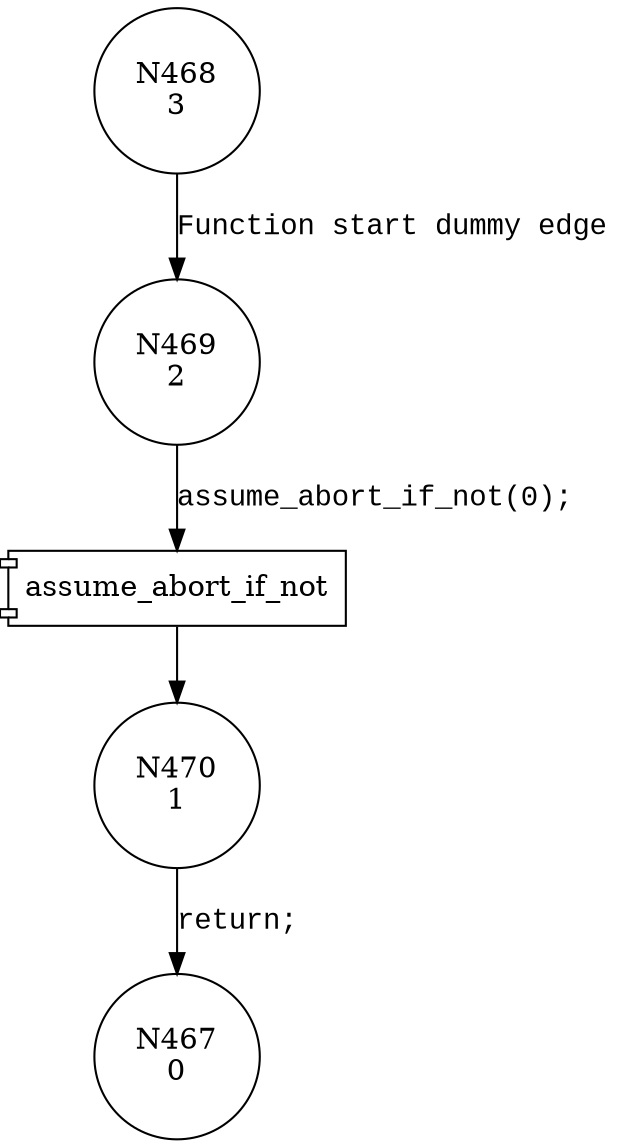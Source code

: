 digraph ldv_exit {
468 [shape="circle" label="N468\n3"]
469 [shape="circle" label="N469\n2"]
470 [shape="circle" label="N470\n1"]
467 [shape="circle" label="N467\n0"]
468 -> 469 [label="Function start dummy edge" fontname="Courier New"]
100008 [shape="component" label="assume_abort_if_not"]
469 -> 100008 [label="assume_abort_if_not(0);" fontname="Courier New"]
100008 -> 470 [label="" fontname="Courier New"]
470 -> 467 [label="return;" fontname="Courier New"]
}